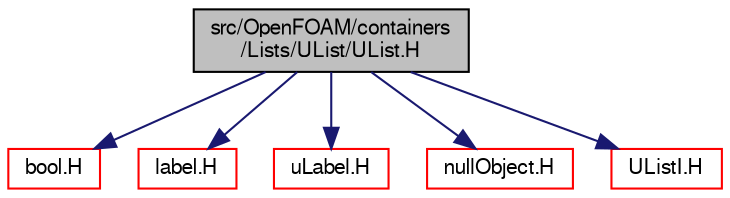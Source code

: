digraph "src/OpenFOAM/containers/Lists/UList/UList.H"
{
  bgcolor="transparent";
  edge [fontname="FreeSans",fontsize="10",labelfontname="FreeSans",labelfontsize="10"];
  node [fontname="FreeSans",fontsize="10",shape=record];
  Node1 [label="src/OpenFOAM/containers\l/Lists/UList/UList.H",height=0.2,width=0.4,color="black", fillcolor="grey75", style="filled" fontcolor="black"];
  Node1 -> Node2 [color="midnightblue",fontsize="10",style="solid",fontname="FreeSans"];
  Node2 [label="bool.H",height=0.2,width=0.4,color="red",URL="$a08340.html",tooltip="System bool. "];
  Node1 -> Node3 [color="midnightblue",fontsize="10",style="solid",fontname="FreeSans"];
  Node3 [label="label.H",height=0.2,width=0.4,color="red",URL="$a08422.html"];
  Node1 -> Node4 [color="midnightblue",fontsize="10",style="solid",fontname="FreeSans"];
  Node4 [label="uLabel.H",height=0.2,width=0.4,color="red",URL="$a08438.html"];
  Node1 -> Node5 [color="midnightblue",fontsize="10",style="solid",fontname="FreeSans"];
  Node5 [label="nullObject.H",height=0.2,width=0.4,color="red",URL="$a08442.html"];
  Node1 -> Node6 [color="midnightblue",fontsize="10",style="solid",fontname="FreeSans"];
  Node6 [label="UListI.H",height=0.2,width=0.4,color="red",URL="$a07211.html"];
}
